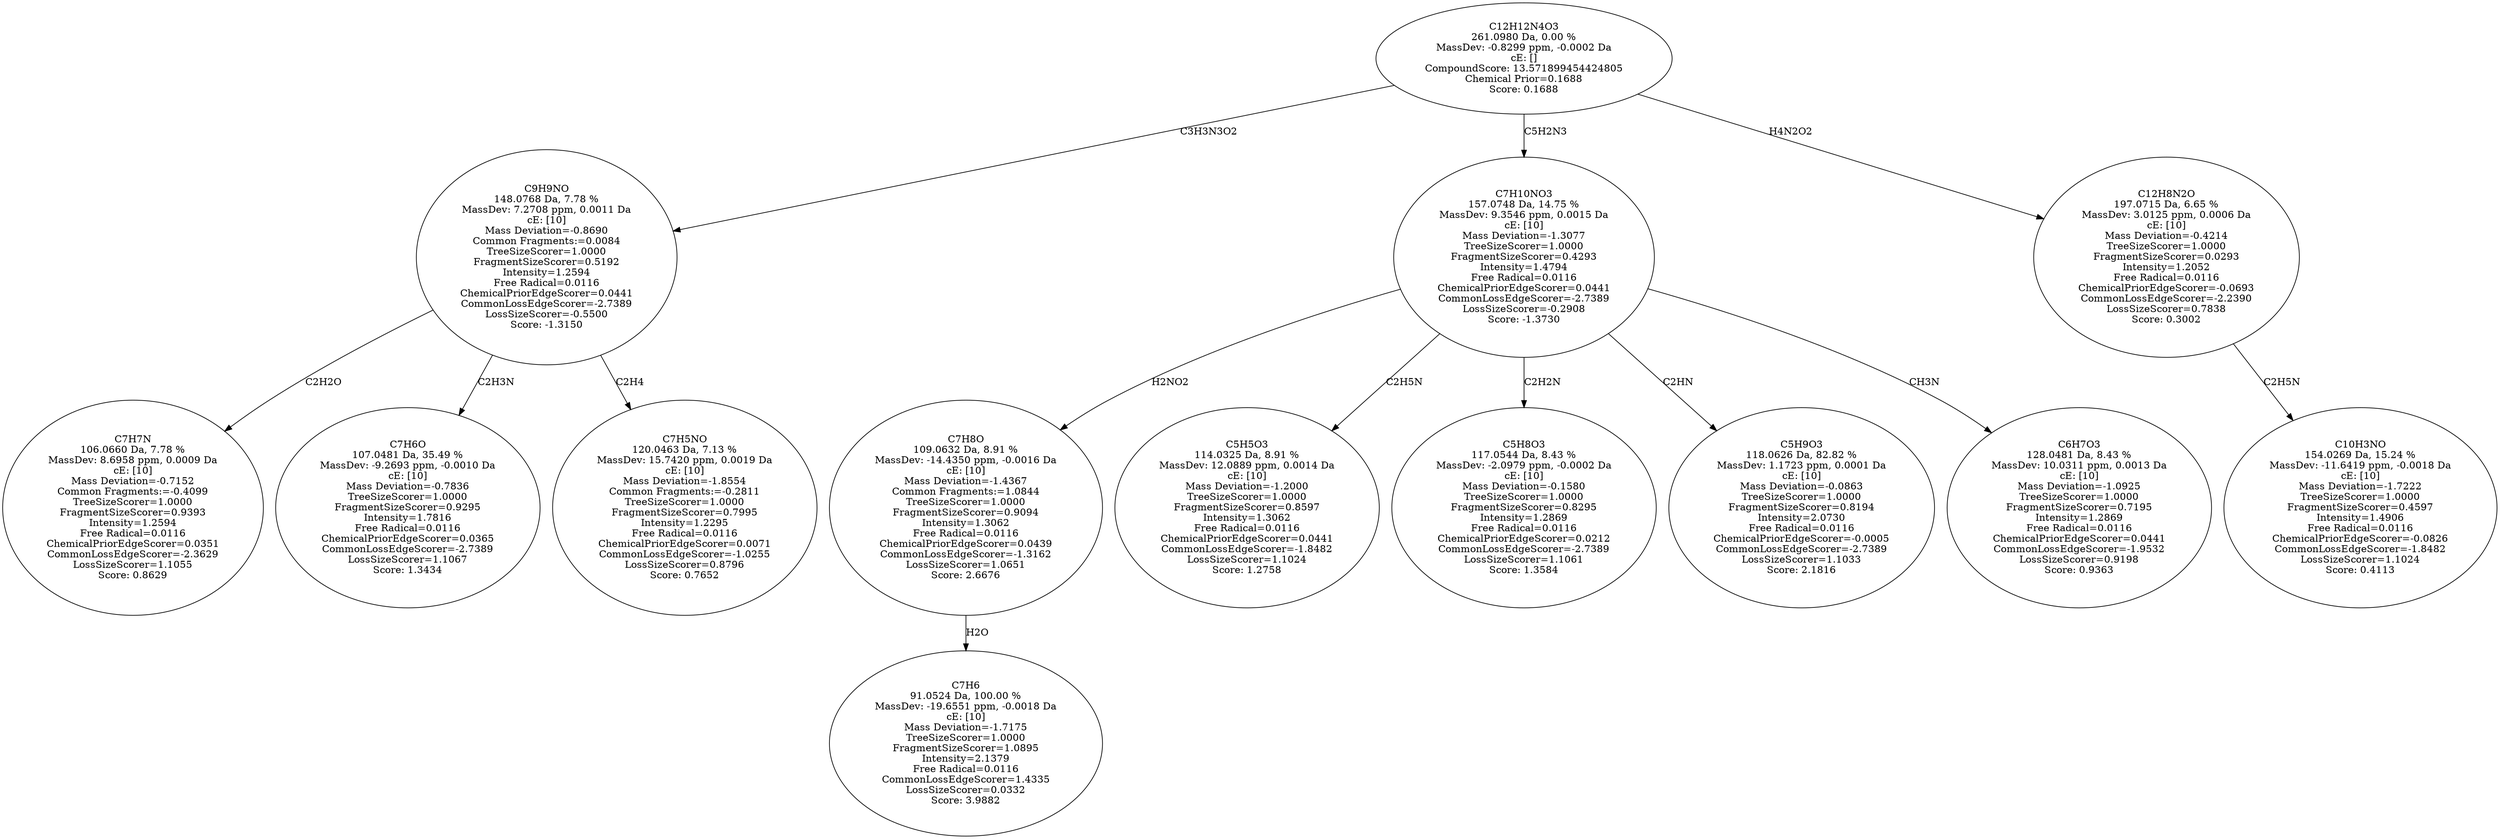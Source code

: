 strict digraph {
v1 [label="C7H7N\n106.0660 Da, 7.78 %\nMassDev: 8.6958 ppm, 0.0009 Da\ncE: [10]\nMass Deviation=-0.7152\nCommon Fragments:=-0.4099\nTreeSizeScorer=1.0000\nFragmentSizeScorer=0.9393\nIntensity=1.2594\nFree Radical=0.0116\nChemicalPriorEdgeScorer=0.0351\nCommonLossEdgeScorer=-2.3629\nLossSizeScorer=1.1055\nScore: 0.8629"];
v2 [label="C7H6O\n107.0481 Da, 35.49 %\nMassDev: -9.2693 ppm, -0.0010 Da\ncE: [10]\nMass Deviation=-0.7836\nTreeSizeScorer=1.0000\nFragmentSizeScorer=0.9295\nIntensity=1.7816\nFree Radical=0.0116\nChemicalPriorEdgeScorer=0.0365\nCommonLossEdgeScorer=-2.7389\nLossSizeScorer=1.1067\nScore: 1.3434"];
v3 [label="C7H5NO\n120.0463 Da, 7.13 %\nMassDev: 15.7420 ppm, 0.0019 Da\ncE: [10]\nMass Deviation=-1.8554\nCommon Fragments:=-0.2811\nTreeSizeScorer=1.0000\nFragmentSizeScorer=0.7995\nIntensity=1.2295\nFree Radical=0.0116\nChemicalPriorEdgeScorer=0.0071\nCommonLossEdgeScorer=-1.0255\nLossSizeScorer=0.8796\nScore: 0.7652"];
v4 [label="C9H9NO\n148.0768 Da, 7.78 %\nMassDev: 7.2708 ppm, 0.0011 Da\ncE: [10]\nMass Deviation=-0.8690\nCommon Fragments:=0.0084\nTreeSizeScorer=1.0000\nFragmentSizeScorer=0.5192\nIntensity=1.2594\nFree Radical=0.0116\nChemicalPriorEdgeScorer=0.0441\nCommonLossEdgeScorer=-2.7389\nLossSizeScorer=-0.5500\nScore: -1.3150"];
v5 [label="C7H6\n91.0524 Da, 100.00 %\nMassDev: -19.6551 ppm, -0.0018 Da\ncE: [10]\nMass Deviation=-1.7175\nTreeSizeScorer=1.0000\nFragmentSizeScorer=1.0895\nIntensity=2.1379\nFree Radical=0.0116\nCommonLossEdgeScorer=1.4335\nLossSizeScorer=0.0332\nScore: 3.9882"];
v6 [label="C7H8O\n109.0632 Da, 8.91 %\nMassDev: -14.4350 ppm, -0.0016 Da\ncE: [10]\nMass Deviation=-1.4367\nCommon Fragments:=1.0844\nTreeSizeScorer=1.0000\nFragmentSizeScorer=0.9094\nIntensity=1.3062\nFree Radical=0.0116\nChemicalPriorEdgeScorer=0.0439\nCommonLossEdgeScorer=-1.3162\nLossSizeScorer=1.0651\nScore: 2.6676"];
v7 [label="C5H5O3\n114.0325 Da, 8.91 %\nMassDev: 12.0889 ppm, 0.0014 Da\ncE: [10]\nMass Deviation=-1.2000\nTreeSizeScorer=1.0000\nFragmentSizeScorer=0.8597\nIntensity=1.3062\nFree Radical=0.0116\nChemicalPriorEdgeScorer=0.0441\nCommonLossEdgeScorer=-1.8482\nLossSizeScorer=1.1024\nScore: 1.2758"];
v8 [label="C5H8O3\n117.0544 Da, 8.43 %\nMassDev: -2.0979 ppm, -0.0002 Da\ncE: [10]\nMass Deviation=-0.1580\nTreeSizeScorer=1.0000\nFragmentSizeScorer=0.8295\nIntensity=1.2869\nFree Radical=0.0116\nChemicalPriorEdgeScorer=0.0212\nCommonLossEdgeScorer=-2.7389\nLossSizeScorer=1.1061\nScore: 1.3584"];
v9 [label="C5H9O3\n118.0626 Da, 82.82 %\nMassDev: 1.1723 ppm, 0.0001 Da\ncE: [10]\nMass Deviation=-0.0863\nTreeSizeScorer=1.0000\nFragmentSizeScorer=0.8194\nIntensity=2.0730\nFree Radical=0.0116\nChemicalPriorEdgeScorer=-0.0005\nCommonLossEdgeScorer=-2.7389\nLossSizeScorer=1.1033\nScore: 2.1816"];
v10 [label="C6H7O3\n128.0481 Da, 8.43 %\nMassDev: 10.0311 ppm, 0.0013 Da\ncE: [10]\nMass Deviation=-1.0925\nTreeSizeScorer=1.0000\nFragmentSizeScorer=0.7195\nIntensity=1.2869\nFree Radical=0.0116\nChemicalPriorEdgeScorer=0.0441\nCommonLossEdgeScorer=-1.9532\nLossSizeScorer=0.9198\nScore: 0.9363"];
v11 [label="C7H10NO3\n157.0748 Da, 14.75 %\nMassDev: 9.3546 ppm, 0.0015 Da\ncE: [10]\nMass Deviation=-1.3077\nTreeSizeScorer=1.0000\nFragmentSizeScorer=0.4293\nIntensity=1.4794\nFree Radical=0.0116\nChemicalPriorEdgeScorer=0.0441\nCommonLossEdgeScorer=-2.7389\nLossSizeScorer=-0.2908\nScore: -1.3730"];
v12 [label="C10H3NO\n154.0269 Da, 15.24 %\nMassDev: -11.6419 ppm, -0.0018 Da\ncE: [10]\nMass Deviation=-1.7222\nTreeSizeScorer=1.0000\nFragmentSizeScorer=0.4597\nIntensity=1.4906\nFree Radical=0.0116\nChemicalPriorEdgeScorer=-0.0826\nCommonLossEdgeScorer=-1.8482\nLossSizeScorer=1.1024\nScore: 0.4113"];
v13 [label="C12H8N2O\n197.0715 Da, 6.65 %\nMassDev: 3.0125 ppm, 0.0006 Da\ncE: [10]\nMass Deviation=-0.4214\nTreeSizeScorer=1.0000\nFragmentSizeScorer=0.0293\nIntensity=1.2052\nFree Radical=0.0116\nChemicalPriorEdgeScorer=-0.0693\nCommonLossEdgeScorer=-2.2390\nLossSizeScorer=0.7838\nScore: 0.3002"];
v14 [label="C12H12N4O3\n261.0980 Da, 0.00 %\nMassDev: -0.8299 ppm, -0.0002 Da\ncE: []\nCompoundScore: 13.571899454424805\nChemical Prior=0.1688\nScore: 0.1688"];
v4 -> v1 [label="C2H2O"];
v4 -> v2 [label="C2H3N"];
v4 -> v3 [label="C2H4"];
v14 -> v4 [label="C3H3N3O2"];
v6 -> v5 [label="H2O"];
v11 -> v6 [label="H2NO2"];
v11 -> v7 [label="C2H5N"];
v11 -> v8 [label="C2H2N"];
v11 -> v9 [label="C2HN"];
v11 -> v10 [label="CH3N"];
v14 -> v11 [label="C5H2N3"];
v13 -> v12 [label="C2H5N"];
v14 -> v13 [label="H4N2O2"];
}
